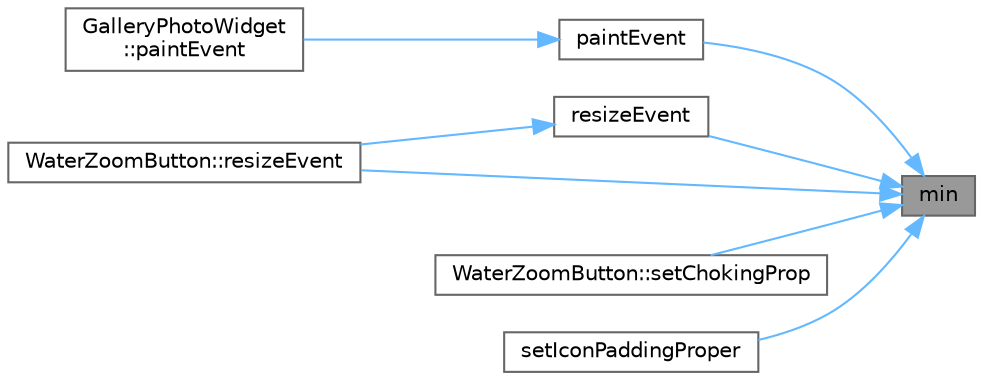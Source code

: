 digraph "min"
{
 // LATEX_PDF_SIZE
  bgcolor="transparent";
  edge [fontname=Helvetica,fontsize=10,labelfontname=Helvetica,labelfontsize=10];
  node [fontname=Helvetica,fontsize=10,shape=box,height=0.2,width=0.4];
  rankdir="RL";
  Node1 [id="Node000001",label="min",height=0.2,width=0.4,color="gray40", fillcolor="grey60", style="filled", fontcolor="black",tooltip="获取最小值"];
  Node1 -> Node2 [id="edge1_Node000001_Node000002",dir="back",color="steelblue1",style="solid",tooltip=" "];
  Node2 [id="Node000002",label="paintEvent",height=0.2,width=0.4,color="grey40", fillcolor="white", style="filled",URL="$class_interactive_button_base.html#aa71936647c7e332ab07cbec003a8c9a2",tooltip="绘制事件"];
  Node2 -> Node3 [id="edge2_Node000002_Node000003",dir="back",color="steelblue1",style="solid",tooltip=" "];
  Node3 [id="Node000003",label="GalleryPhotoWidget\l::paintEvent",height=0.2,width=0.4,color="grey40", fillcolor="white", style="filled",URL="$class_gallery_photo_widget.html#aa71936647c7e332ab07cbec003a8c9a2",tooltip="绘制事件，调整封面和标签位置"];
  Node1 -> Node4 [id="edge3_Node000001_Node000004",dir="back",color="steelblue1",style="solid",tooltip=" "];
  Node4 [id="Node000004",label="resizeEvent",height=0.2,width=0.4,color="grey40", fillcolor="white", style="filled",URL="$class_interactive_button_base.html#a9a27ed4ceb22d2a19bdb88ed785085a1",tooltip="大小调整事件"];
  Node4 -> Node5 [id="edge4_Node000004_Node000005",dir="back",color="steelblue1",style="solid",tooltip=" "];
  Node5 [id="Node000005",label="WaterZoomButton::resizeEvent",height=0.2,width=0.4,color="grey40", fillcolor="white", style="filled",URL="$class_water_zoom_button.html#a9a27ed4ceb22d2a19bdb88ed785085a1",tooltip="处理控件大小调整事件，更新 choking 值"];
  Node1 -> Node5 [id="edge5_Node000001_Node000005",dir="back",color="steelblue1",style="solid",tooltip=" "];
  Node1 -> Node6 [id="edge6_Node000001_Node000006",dir="back",color="steelblue1",style="solid",tooltip=" "];
  Node6 [id="Node000006",label="WaterZoomButton::setChokingProp",height=0.2,width=0.4,color="grey40", fillcolor="white", style="filled",URL="$class_water_zoom_button.html#a4e519e3472da7c1fc77a67660411c69b",tooltip="根据比例设置 choking 值"];
  Node1 -> Node7 [id="edge7_Node000001_Node000007",dir="back",color="steelblue1",style="solid",tooltip=" "];
  Node7 [id="Node000007",label="setIconPaddingProper",height=0.2,width=0.4,color="grey40", fillcolor="white", style="filled",URL="$class_interactive_button_base.html#aa52c1eaf12a3ab984aa55bb297b258e4",tooltip="设置图标边距比例"];
}

